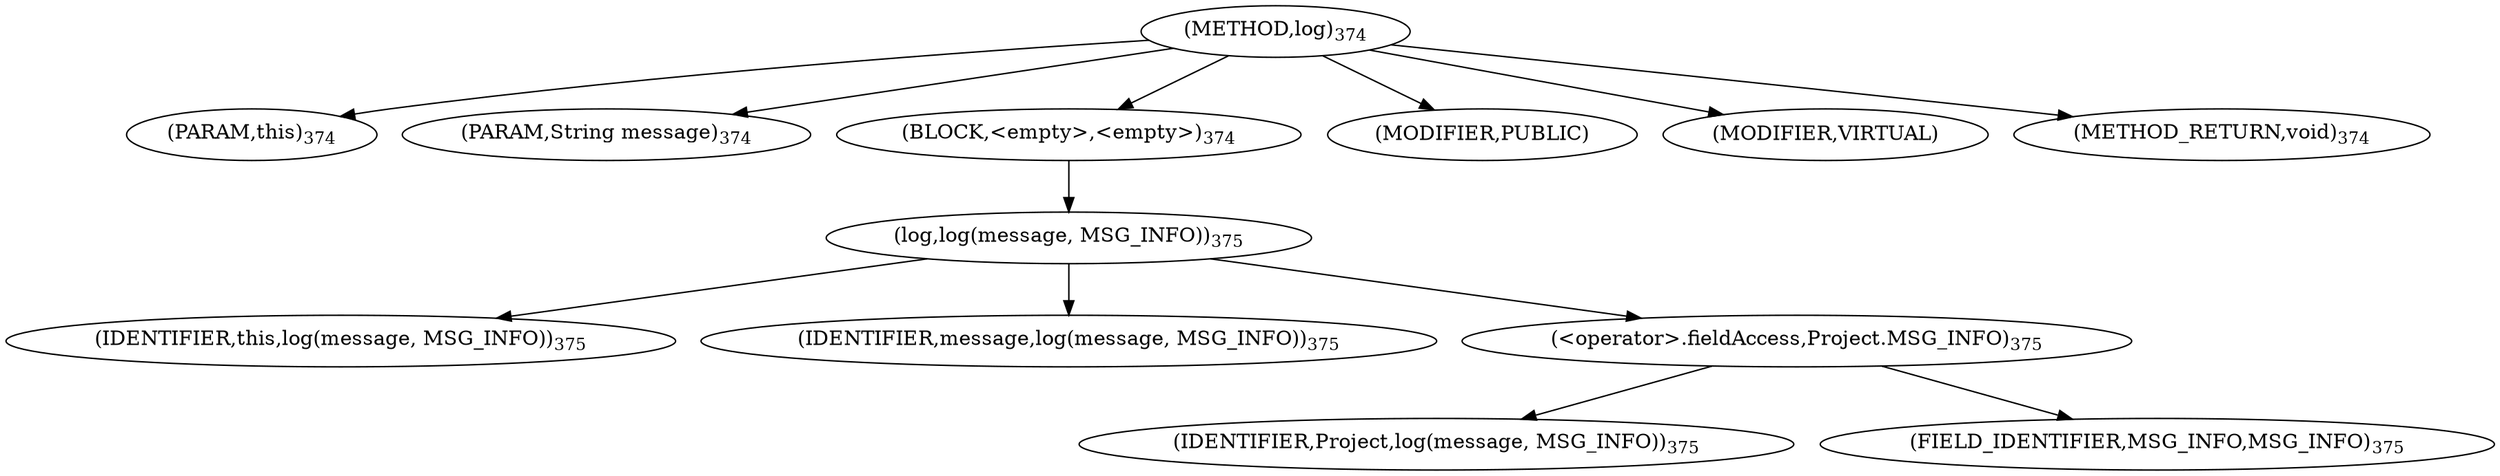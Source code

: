 digraph "log" {  
"774" [label = <(METHOD,log)<SUB>374</SUB>> ]
"19" [label = <(PARAM,this)<SUB>374</SUB>> ]
"775" [label = <(PARAM,String message)<SUB>374</SUB>> ]
"776" [label = <(BLOCK,&lt;empty&gt;,&lt;empty&gt;)<SUB>374</SUB>> ]
"777" [label = <(log,log(message, MSG_INFO))<SUB>375</SUB>> ]
"18" [label = <(IDENTIFIER,this,log(message, MSG_INFO))<SUB>375</SUB>> ]
"778" [label = <(IDENTIFIER,message,log(message, MSG_INFO))<SUB>375</SUB>> ]
"779" [label = <(&lt;operator&gt;.fieldAccess,Project.MSG_INFO)<SUB>375</SUB>> ]
"780" [label = <(IDENTIFIER,Project,log(message, MSG_INFO))<SUB>375</SUB>> ]
"781" [label = <(FIELD_IDENTIFIER,MSG_INFO,MSG_INFO)<SUB>375</SUB>> ]
"782" [label = <(MODIFIER,PUBLIC)> ]
"783" [label = <(MODIFIER,VIRTUAL)> ]
"784" [label = <(METHOD_RETURN,void)<SUB>374</SUB>> ]
  "774" -> "19" 
  "774" -> "775" 
  "774" -> "776" 
  "774" -> "782" 
  "774" -> "783" 
  "774" -> "784" 
  "776" -> "777" 
  "777" -> "18" 
  "777" -> "778" 
  "777" -> "779" 
  "779" -> "780" 
  "779" -> "781" 
}
